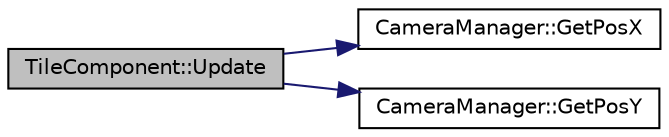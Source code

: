 digraph "TileComponent::Update"
{
  edge [fontname="Helvetica",fontsize="10",labelfontname="Helvetica",labelfontsize="10"];
  node [fontname="Helvetica",fontsize="10",shape=record];
  rankdir="LR";
  Node1 [label="TileComponent::Update",height=0.2,width=0.4,color="black", fillcolor="grey75", style="filled", fontcolor="black"];
  Node1 -> Node2 [color="midnightblue",fontsize="10",style="solid",fontname="Helvetica"];
  Node2 [label="CameraManager::GetPosX",height=0.2,width=0.4,color="black", fillcolor="white", style="filled",URL="$class_camera_manager.html#a369670d2666c3814bbc3e2de8fb3db3f"];
  Node1 -> Node3 [color="midnightblue",fontsize="10",style="solid",fontname="Helvetica"];
  Node3 [label="CameraManager::GetPosY",height=0.2,width=0.4,color="black", fillcolor="white", style="filled",URL="$class_camera_manager.html#a4bc2a52a8fa2d72a6c9752930b9b8e2c"];
}
